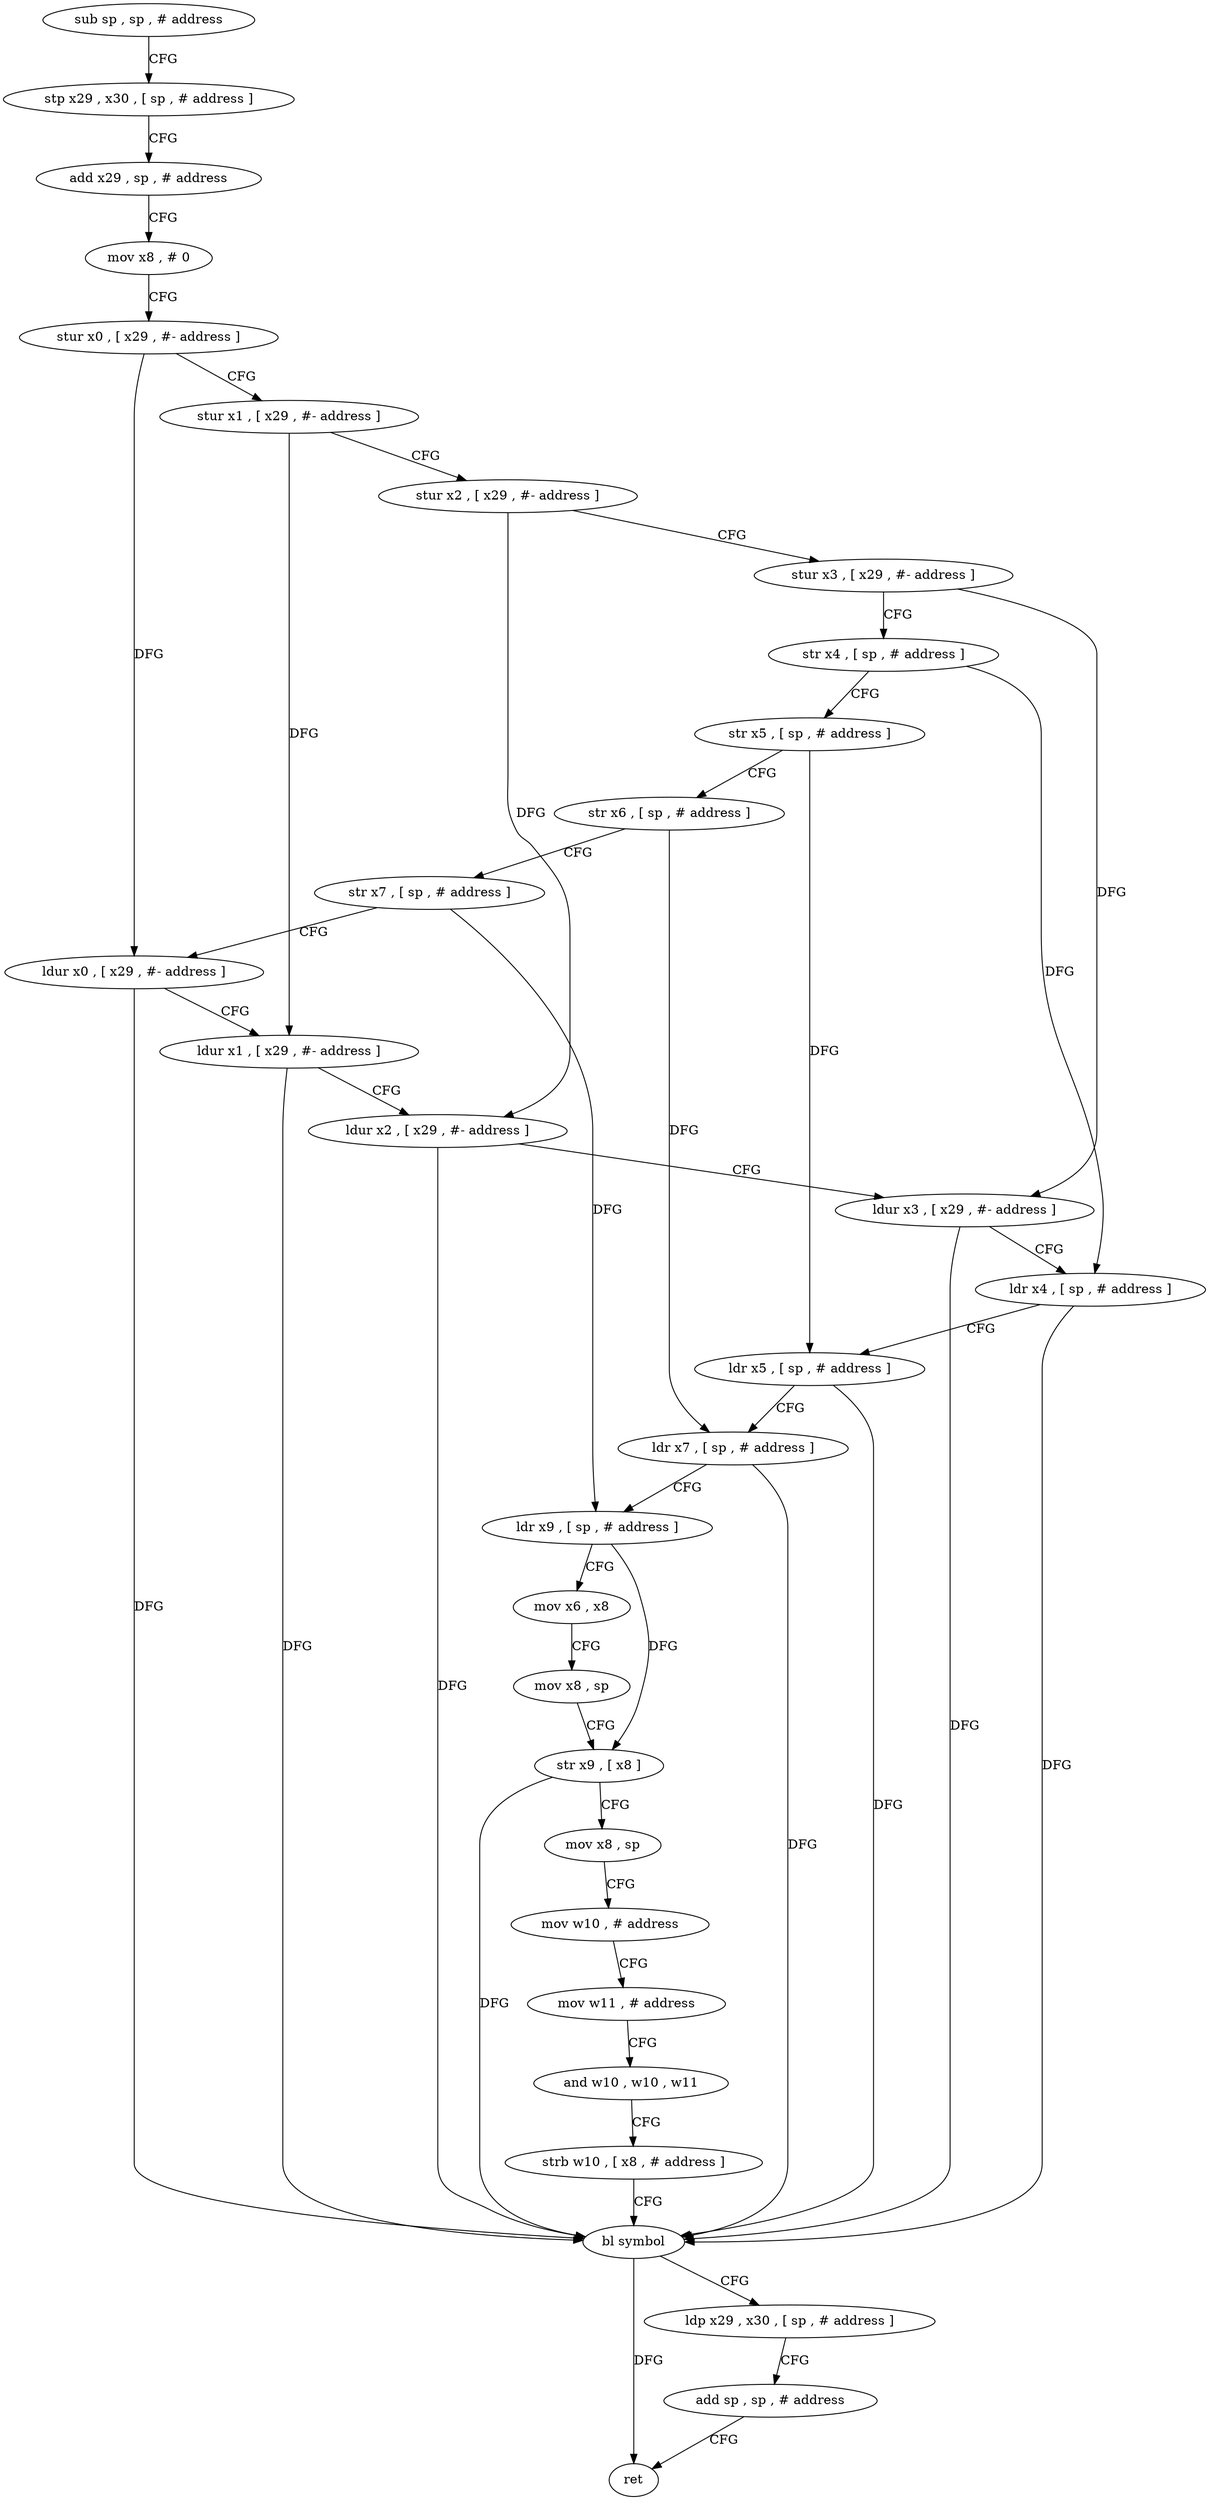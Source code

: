 digraph "func" {
"4234704" [label = "sub sp , sp , # address" ]
"4234708" [label = "stp x29 , x30 , [ sp , # address ]" ]
"4234712" [label = "add x29 , sp , # address" ]
"4234716" [label = "mov x8 , # 0" ]
"4234720" [label = "stur x0 , [ x29 , #- address ]" ]
"4234724" [label = "stur x1 , [ x29 , #- address ]" ]
"4234728" [label = "stur x2 , [ x29 , #- address ]" ]
"4234732" [label = "stur x3 , [ x29 , #- address ]" ]
"4234736" [label = "str x4 , [ sp , # address ]" ]
"4234740" [label = "str x5 , [ sp , # address ]" ]
"4234744" [label = "str x6 , [ sp , # address ]" ]
"4234748" [label = "str x7 , [ sp , # address ]" ]
"4234752" [label = "ldur x0 , [ x29 , #- address ]" ]
"4234756" [label = "ldur x1 , [ x29 , #- address ]" ]
"4234760" [label = "ldur x2 , [ x29 , #- address ]" ]
"4234764" [label = "ldur x3 , [ x29 , #- address ]" ]
"4234768" [label = "ldr x4 , [ sp , # address ]" ]
"4234772" [label = "ldr x5 , [ sp , # address ]" ]
"4234776" [label = "ldr x7 , [ sp , # address ]" ]
"4234780" [label = "ldr x9 , [ sp , # address ]" ]
"4234784" [label = "mov x6 , x8" ]
"4234788" [label = "mov x8 , sp" ]
"4234792" [label = "str x9 , [ x8 ]" ]
"4234796" [label = "mov x8 , sp" ]
"4234800" [label = "mov w10 , # address" ]
"4234804" [label = "mov w11 , # address" ]
"4234808" [label = "and w10 , w10 , w11" ]
"4234812" [label = "strb w10 , [ x8 , # address ]" ]
"4234816" [label = "bl symbol" ]
"4234820" [label = "ldp x29 , x30 , [ sp , # address ]" ]
"4234824" [label = "add sp , sp , # address" ]
"4234828" [label = "ret" ]
"4234704" -> "4234708" [ label = "CFG" ]
"4234708" -> "4234712" [ label = "CFG" ]
"4234712" -> "4234716" [ label = "CFG" ]
"4234716" -> "4234720" [ label = "CFG" ]
"4234720" -> "4234724" [ label = "CFG" ]
"4234720" -> "4234752" [ label = "DFG" ]
"4234724" -> "4234728" [ label = "CFG" ]
"4234724" -> "4234756" [ label = "DFG" ]
"4234728" -> "4234732" [ label = "CFG" ]
"4234728" -> "4234760" [ label = "DFG" ]
"4234732" -> "4234736" [ label = "CFG" ]
"4234732" -> "4234764" [ label = "DFG" ]
"4234736" -> "4234740" [ label = "CFG" ]
"4234736" -> "4234768" [ label = "DFG" ]
"4234740" -> "4234744" [ label = "CFG" ]
"4234740" -> "4234772" [ label = "DFG" ]
"4234744" -> "4234748" [ label = "CFG" ]
"4234744" -> "4234776" [ label = "DFG" ]
"4234748" -> "4234752" [ label = "CFG" ]
"4234748" -> "4234780" [ label = "DFG" ]
"4234752" -> "4234756" [ label = "CFG" ]
"4234752" -> "4234816" [ label = "DFG" ]
"4234756" -> "4234760" [ label = "CFG" ]
"4234756" -> "4234816" [ label = "DFG" ]
"4234760" -> "4234764" [ label = "CFG" ]
"4234760" -> "4234816" [ label = "DFG" ]
"4234764" -> "4234768" [ label = "CFG" ]
"4234764" -> "4234816" [ label = "DFG" ]
"4234768" -> "4234772" [ label = "CFG" ]
"4234768" -> "4234816" [ label = "DFG" ]
"4234772" -> "4234776" [ label = "CFG" ]
"4234772" -> "4234816" [ label = "DFG" ]
"4234776" -> "4234780" [ label = "CFG" ]
"4234776" -> "4234816" [ label = "DFG" ]
"4234780" -> "4234784" [ label = "CFG" ]
"4234780" -> "4234792" [ label = "DFG" ]
"4234784" -> "4234788" [ label = "CFG" ]
"4234788" -> "4234792" [ label = "CFG" ]
"4234792" -> "4234796" [ label = "CFG" ]
"4234792" -> "4234816" [ label = "DFG" ]
"4234796" -> "4234800" [ label = "CFG" ]
"4234800" -> "4234804" [ label = "CFG" ]
"4234804" -> "4234808" [ label = "CFG" ]
"4234808" -> "4234812" [ label = "CFG" ]
"4234812" -> "4234816" [ label = "CFG" ]
"4234816" -> "4234820" [ label = "CFG" ]
"4234816" -> "4234828" [ label = "DFG" ]
"4234820" -> "4234824" [ label = "CFG" ]
"4234824" -> "4234828" [ label = "CFG" ]
}
